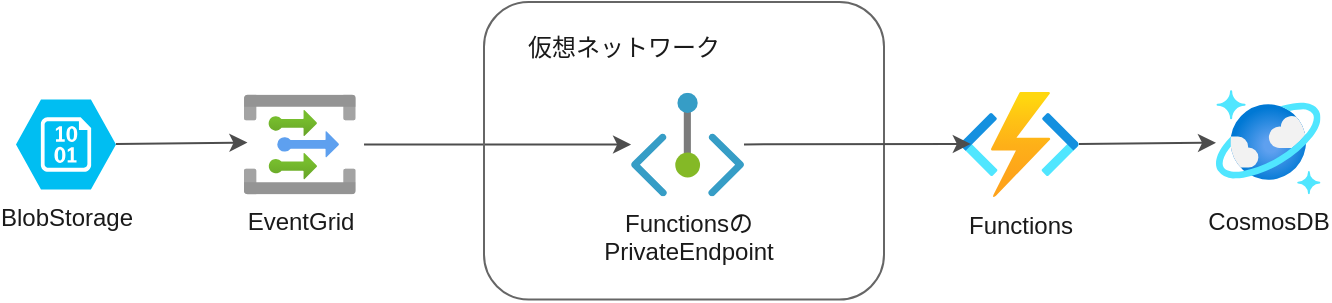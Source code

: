 <mxfile>
    <diagram id="pyFOITWGm1L5QSNy7el4" name="Page-1">
        <mxGraphModel dx="942" dy="566" grid="1" gridSize="10" guides="1" tooltips="1" connect="1" arrows="1" fold="1" page="1" pageScale="1" pageWidth="850" pageHeight="1100" background="#ffffff" math="0" shadow="0">
            <root>
                <mxCell id="0"/>
                <mxCell id="1" parent="0"/>
                <mxCell id="4" style="edgeStyle=none;html=1;entryX=0.031;entryY=0.481;entryDx=0;entryDy=0;entryPerimeter=0;fontColor=#1A1A1A;strokeColor=#4D4D4D;" parent="1" source="2" target="3" edge="1">
                    <mxGeometry relative="1" as="geometry">
                        <Array as="points"/>
                    </mxGeometry>
                </mxCell>
                <mxCell id="2" value="BlobStorage" style="verticalLabelPosition=bottom;html=1;verticalAlign=top;align=center;strokeColor=none;fillColor=#00BEF2;shape=mxgraph.azure.storage_blob;fontColor=#1A1A1A;" parent="1" vertex="1">
                    <mxGeometry x="120" y="168.75" width="50" height="45" as="geometry"/>
                </mxCell>
                <mxCell id="6" value="" style="edgeStyle=none;html=1;strokeColor=#4D4D4D;fontColor=#1A1A1A;startArrow=none;exitX=1.075;exitY=0.5;exitDx=0;exitDy=0;exitPerimeter=0;" parent="1" source="3" target="10" edge="1">
                    <mxGeometry relative="1" as="geometry"/>
                </mxCell>
                <mxCell id="3" value="EventGrid" style="aspect=fixed;html=1;points=[];align=center;image;fontSize=12;image=img/lib/azure2/integration/Event_Grid_Topics.svg;fontColor=#1A1A1A;labelBackgroundColor=none;" parent="1" vertex="1">
                    <mxGeometry x="234" y="166.25" width="55.83" height="50" as="geometry"/>
                </mxCell>
                <mxCell id="7" value="" style="rounded=1;whiteSpace=wrap;html=1;labelBackgroundColor=none;fontColor=#1A1A1A;fillColor=none;strokeColor=#666666;align=left;" parent="1" vertex="1">
                    <mxGeometry x="354" y="120" width="200" height="148.75" as="geometry"/>
                </mxCell>
                <mxCell id="21" value="" style="edgeStyle=none;html=1;strokeColor=#4D4D4D;fontColor=#1A1A1A;" parent="1" source="5" target="20" edge="1">
                    <mxGeometry relative="1" as="geometry"/>
                </mxCell>
                <mxCell id="5" value="Functions" style="aspect=fixed;html=1;points=[];align=center;image;fontSize=12;image=img/lib/azure2/compute/Function_Apps.svg;labelBackgroundColor=none;fontColor=#1A1A1A;" parent="1" vertex="1">
                    <mxGeometry x="592" y="165" width="59.5" height="52.5" as="geometry"/>
                </mxCell>
                <mxCell id="8" value="&lt;span style=&quot;color: rgb(26, 26, 26); font-family: Helvetica; font-size: 12px; font-style: normal; font-variant-ligatures: normal; font-variant-caps: normal; font-weight: 400; letter-spacing: normal; orphans: 2; text-align: left; text-indent: 0px; text-transform: none; widows: 2; word-spacing: 0px; -webkit-text-stroke-width: 0px; text-decoration-thickness: initial; text-decoration-style: initial; text-decoration-color: initial; float: none; display: inline !important;&quot;&gt;仮想ネットワーク&lt;/span&gt;" style="text;whiteSpace=wrap;html=1;fontColor=#1A1A1A;fillColor=none;labelBackgroundColor=none;" parent="1" vertex="1">
                    <mxGeometry x="374" y="128.75" width="110" height="22.5" as="geometry"/>
                </mxCell>
                <mxCell id="13" style="edgeStyle=none;html=1;entryX=0.091;entryY=0.495;entryDx=0;entryDy=0;entryPerimeter=0;strokeColor=#4D4D4D;fontColor=#1A1A1A;" parent="1" source="10" target="5" edge="1">
                    <mxGeometry relative="1" as="geometry"/>
                </mxCell>
                <mxCell id="10" value="Functionsの&lt;br&gt;PrivateEndpoint" style="aspect=fixed;html=1;points=[];align=center;image;fontSize=12;image=img/lib/azure2/networking/Private_Endpoint.svg;labelBackgroundColor=none;strokeColor=#666666;fontColor=#1A1A1A;fillColor=none;" parent="1" vertex="1">
                    <mxGeometry x="427.55" y="165.38" width="56.45" height="51.75" as="geometry"/>
                </mxCell>
                <mxCell id="20" value="CosmosDB" style="aspect=fixed;html=1;points=[];align=center;image;fontSize=12;image=img/lib/azure2/databases/Azure_Cosmos_DB.svg;shadow=0;labelBackgroundColor=none;sketch=0;strokeColor=#666666;fontColor=#1A1A1A;fillColor=#FF0000;" parent="1" vertex="1">
                    <mxGeometry x="720" y="164" width="52.25" height="52.25" as="geometry"/>
                </mxCell>
            </root>
        </mxGraphModel>
    </diagram>
</mxfile>
